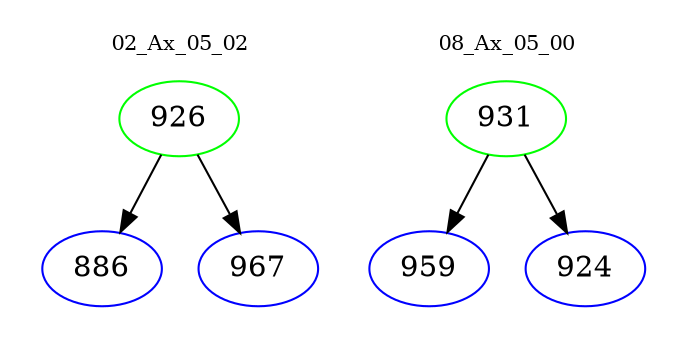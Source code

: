 digraph{
subgraph cluster_0 {
color = white
label = "02_Ax_05_02";
fontsize=10;
T0_926 [label="926", color="green"]
T0_926 -> T0_886 [color="black"]
T0_886 [label="886", color="blue"]
T0_926 -> T0_967 [color="black"]
T0_967 [label="967", color="blue"]
}
subgraph cluster_1 {
color = white
label = "08_Ax_05_00";
fontsize=10;
T1_931 [label="931", color="green"]
T1_931 -> T1_959 [color="black"]
T1_959 [label="959", color="blue"]
T1_931 -> T1_924 [color="black"]
T1_924 [label="924", color="blue"]
}
}
